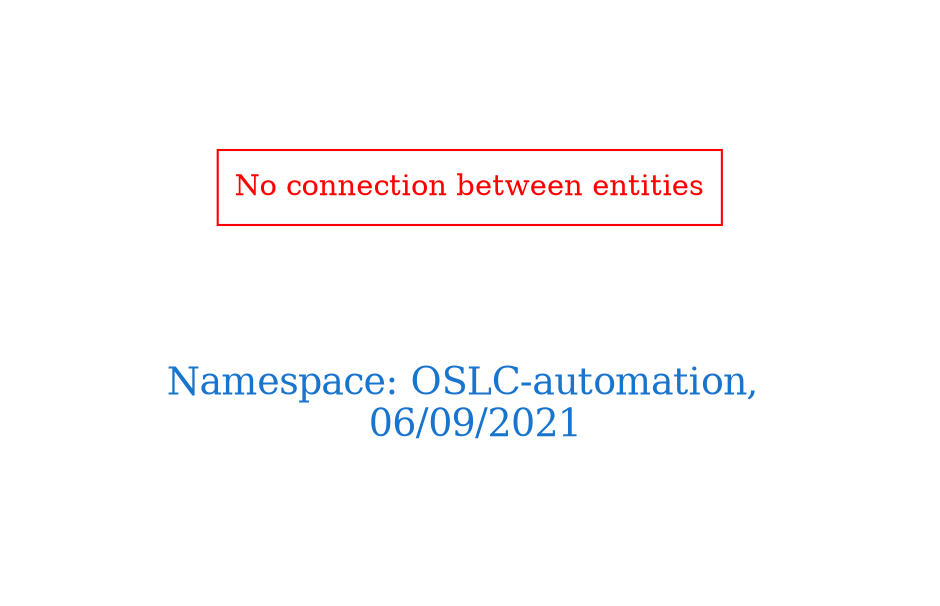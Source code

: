 digraph OGIT_ontology {
 graph [ rankdir= LR,pad=1 
fontsize = 18,
fontcolor= dodgerblue3,label = "\n\n\nNamespace: OSLC-automation, \n 06/09/2021"];
node[shape=polygon];
edge [  color="gray81"];

"No connection between entities" [fontcolor = "red",color="red", shape="polygon"]
}
